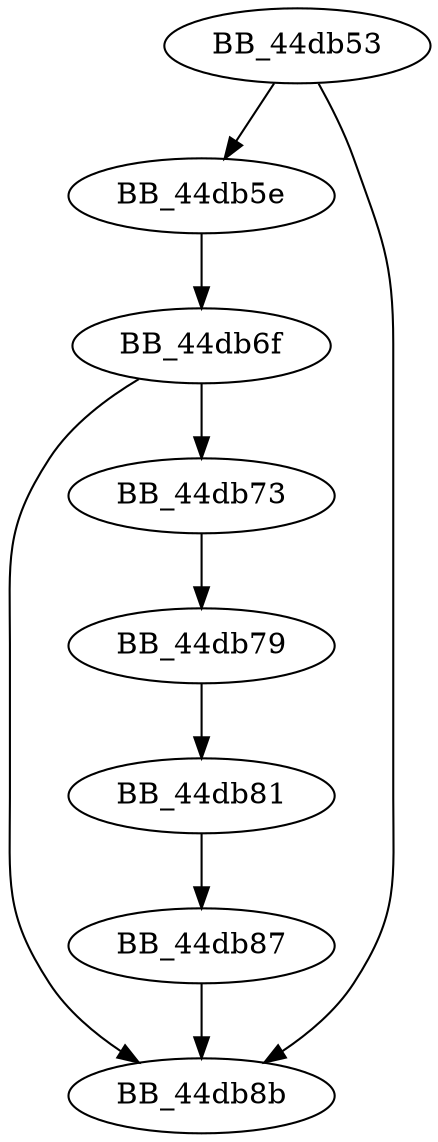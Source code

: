 DiGraph sub_44DB53{
BB_44db53->BB_44db5e
BB_44db53->BB_44db8b
BB_44db5e->BB_44db6f
BB_44db6f->BB_44db73
BB_44db6f->BB_44db8b
BB_44db73->BB_44db79
BB_44db79->BB_44db81
BB_44db81->BB_44db87
BB_44db87->BB_44db8b
}
